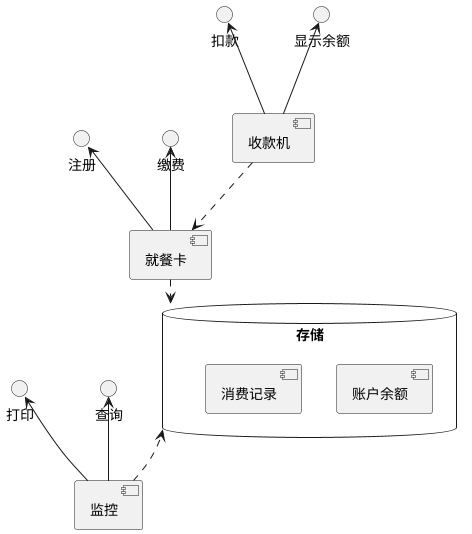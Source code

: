 @startuml

database 存储 {
  [账户余额]
  [消费记录]
}

[就餐卡] ..> 存储
注册 <-- [就餐卡]
缴费 <-- [就餐卡]

[收款机] ..> [就餐卡]


扣款 <-- [收款机]
显示余额 <-- [收款机]


存储 <.. [监控]

打印 <-- [监控]
查询 <-- [监控]


@enduml